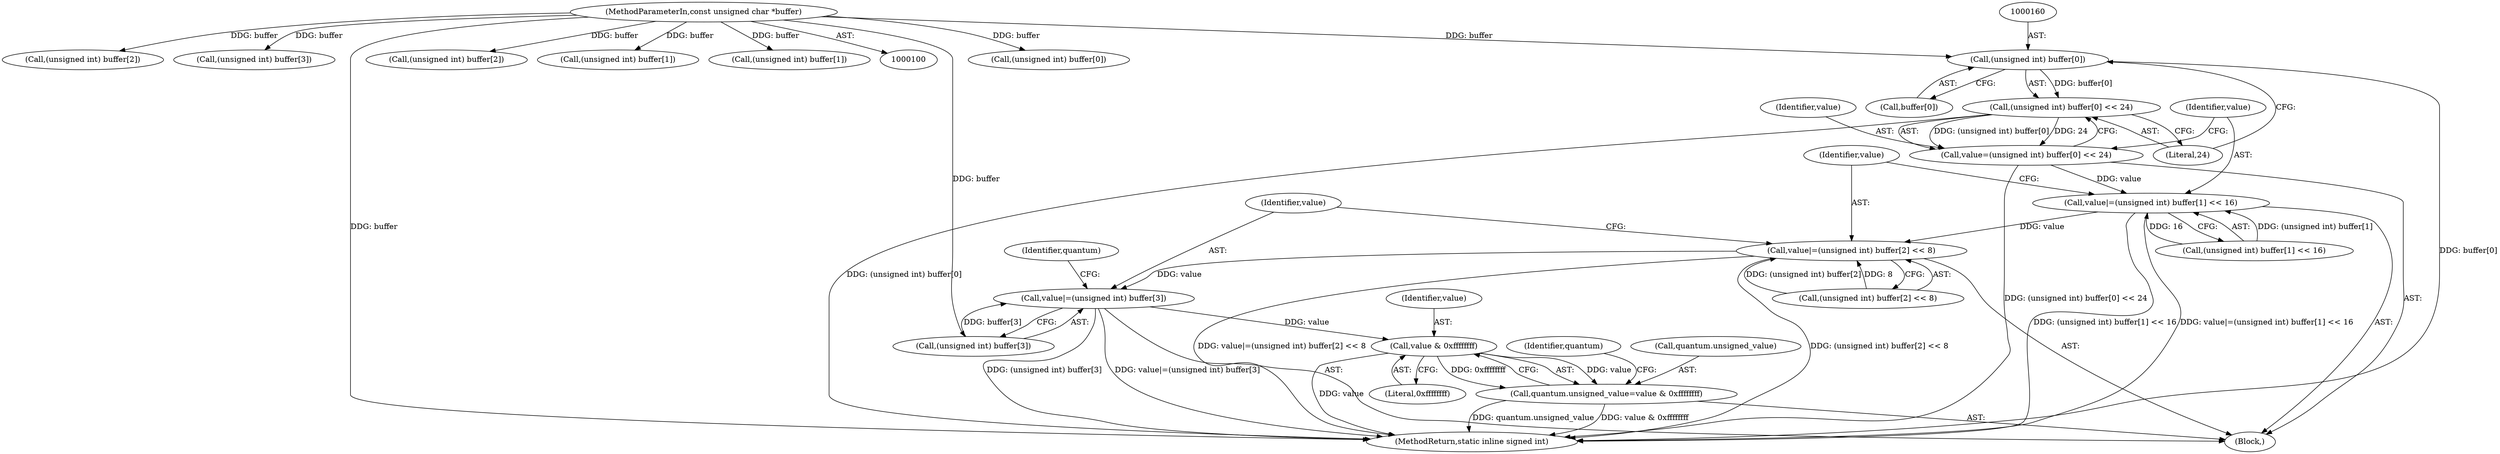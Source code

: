 digraph "0_ImageMagick_d8ab7f046587f2e9f734b687ba7e6e10147c294b_8@array" {
"1000159" [label="(Call,(unsigned int) buffer[0])"];
"1000102" [label="(MethodParameterIn,const unsigned char *buffer)"];
"1000158" [label="(Call,(unsigned int) buffer[0] << 24)"];
"1000156" [label="(Call,value=(unsigned int) buffer[0] << 24)"];
"1000165" [label="(Call,value|=(unsigned int) buffer[1] << 16)"];
"1000174" [label="(Call,value|=(unsigned int) buffer[2] << 8)"];
"1000183" [label="(Call,value|=(unsigned int) buffer[3])"];
"1000194" [label="(Call,value & 0xffffffff)"];
"1000190" [label="(Call,quantum.unsigned_value=value & 0xffffffff)"];
"1000165" [label="(Call,value|=(unsigned int) buffer[1] << 16)"];
"1000140" [label="(Call,(unsigned int) buffer[0])"];
"1000191" [label="(Call,quantum.unsigned_value)"];
"1000177" [label="(Call,(unsigned int) buffer[2])"];
"1000164" [label="(Literal,24)"];
"1000176" [label="(Call,(unsigned int) buffer[2] << 8)"];
"1000183" [label="(Call,value|=(unsigned int) buffer[3])"];
"1000195" [label="(Identifier,value)"];
"1000174" [label="(Call,value|=(unsigned int) buffer[2] << 8)"];
"1000114" [label="(Call,(unsigned int) buffer[3])"];
"1000194" [label="(Call,value & 0xffffffff)"];
"1000166" [label="(Identifier,value)"];
"1000192" [label="(Identifier,quantum)"];
"1000158" [label="(Call,(unsigned int) buffer[0] << 24)"];
"1000103" [label="(Block,)"];
"1000190" [label="(Call,quantum.unsigned_value=value & 0xffffffff)"];
"1000199" [label="(Identifier,quantum)"];
"1000167" [label="(Call,(unsigned int) buffer[1] << 16)"];
"1000185" [label="(Call,(unsigned int) buffer[3])"];
"1000102" [label="(MethodParameterIn,const unsigned char *buffer)"];
"1000123" [label="(Call,(unsigned int) buffer[2])"];
"1000161" [label="(Call,buffer[0])"];
"1000201" [label="(MethodReturn,static inline signed int)"];
"1000156" [label="(Call,value=(unsigned int) buffer[0] << 24)"];
"1000157" [label="(Identifier,value)"];
"1000132" [label="(Call,(unsigned int) buffer[1])"];
"1000184" [label="(Identifier,value)"];
"1000196" [label="(Literal,0xffffffff)"];
"1000175" [label="(Identifier,value)"];
"1000159" [label="(Call,(unsigned int) buffer[0])"];
"1000168" [label="(Call,(unsigned int) buffer[1])"];
"1000159" -> "1000158"  [label="AST: "];
"1000159" -> "1000161"  [label="CFG: "];
"1000160" -> "1000159"  [label="AST: "];
"1000161" -> "1000159"  [label="AST: "];
"1000164" -> "1000159"  [label="CFG: "];
"1000159" -> "1000201"  [label="DDG: buffer[0]"];
"1000159" -> "1000158"  [label="DDG: buffer[0]"];
"1000102" -> "1000159"  [label="DDG: buffer"];
"1000102" -> "1000100"  [label="AST: "];
"1000102" -> "1000201"  [label="DDG: buffer"];
"1000102" -> "1000114"  [label="DDG: buffer"];
"1000102" -> "1000123"  [label="DDG: buffer"];
"1000102" -> "1000132"  [label="DDG: buffer"];
"1000102" -> "1000140"  [label="DDG: buffer"];
"1000102" -> "1000168"  [label="DDG: buffer"];
"1000102" -> "1000177"  [label="DDG: buffer"];
"1000102" -> "1000185"  [label="DDG: buffer"];
"1000158" -> "1000156"  [label="AST: "];
"1000158" -> "1000164"  [label="CFG: "];
"1000164" -> "1000158"  [label="AST: "];
"1000156" -> "1000158"  [label="CFG: "];
"1000158" -> "1000201"  [label="DDG: (unsigned int) buffer[0]"];
"1000158" -> "1000156"  [label="DDG: (unsigned int) buffer[0]"];
"1000158" -> "1000156"  [label="DDG: 24"];
"1000156" -> "1000103"  [label="AST: "];
"1000157" -> "1000156"  [label="AST: "];
"1000166" -> "1000156"  [label="CFG: "];
"1000156" -> "1000201"  [label="DDG: (unsigned int) buffer[0] << 24"];
"1000156" -> "1000165"  [label="DDG: value"];
"1000165" -> "1000103"  [label="AST: "];
"1000165" -> "1000167"  [label="CFG: "];
"1000166" -> "1000165"  [label="AST: "];
"1000167" -> "1000165"  [label="AST: "];
"1000175" -> "1000165"  [label="CFG: "];
"1000165" -> "1000201"  [label="DDG: (unsigned int) buffer[1] << 16"];
"1000165" -> "1000201"  [label="DDG: value|=(unsigned int) buffer[1] << 16"];
"1000167" -> "1000165"  [label="DDG: (unsigned int) buffer[1]"];
"1000167" -> "1000165"  [label="DDG: 16"];
"1000165" -> "1000174"  [label="DDG: value"];
"1000174" -> "1000103"  [label="AST: "];
"1000174" -> "1000176"  [label="CFG: "];
"1000175" -> "1000174"  [label="AST: "];
"1000176" -> "1000174"  [label="AST: "];
"1000184" -> "1000174"  [label="CFG: "];
"1000174" -> "1000201"  [label="DDG: (unsigned int) buffer[2] << 8"];
"1000174" -> "1000201"  [label="DDG: value|=(unsigned int) buffer[2] << 8"];
"1000176" -> "1000174"  [label="DDG: (unsigned int) buffer[2]"];
"1000176" -> "1000174"  [label="DDG: 8"];
"1000174" -> "1000183"  [label="DDG: value"];
"1000183" -> "1000103"  [label="AST: "];
"1000183" -> "1000185"  [label="CFG: "];
"1000184" -> "1000183"  [label="AST: "];
"1000185" -> "1000183"  [label="AST: "];
"1000192" -> "1000183"  [label="CFG: "];
"1000183" -> "1000201"  [label="DDG: (unsigned int) buffer[3]"];
"1000183" -> "1000201"  [label="DDG: value|=(unsigned int) buffer[3]"];
"1000185" -> "1000183"  [label="DDG: buffer[3]"];
"1000183" -> "1000194"  [label="DDG: value"];
"1000194" -> "1000190"  [label="AST: "];
"1000194" -> "1000196"  [label="CFG: "];
"1000195" -> "1000194"  [label="AST: "];
"1000196" -> "1000194"  [label="AST: "];
"1000190" -> "1000194"  [label="CFG: "];
"1000194" -> "1000201"  [label="DDG: value"];
"1000194" -> "1000190"  [label="DDG: value"];
"1000194" -> "1000190"  [label="DDG: 0xffffffff"];
"1000190" -> "1000103"  [label="AST: "];
"1000191" -> "1000190"  [label="AST: "];
"1000199" -> "1000190"  [label="CFG: "];
"1000190" -> "1000201"  [label="DDG: quantum.unsigned_value"];
"1000190" -> "1000201"  [label="DDG: value & 0xffffffff"];
}
